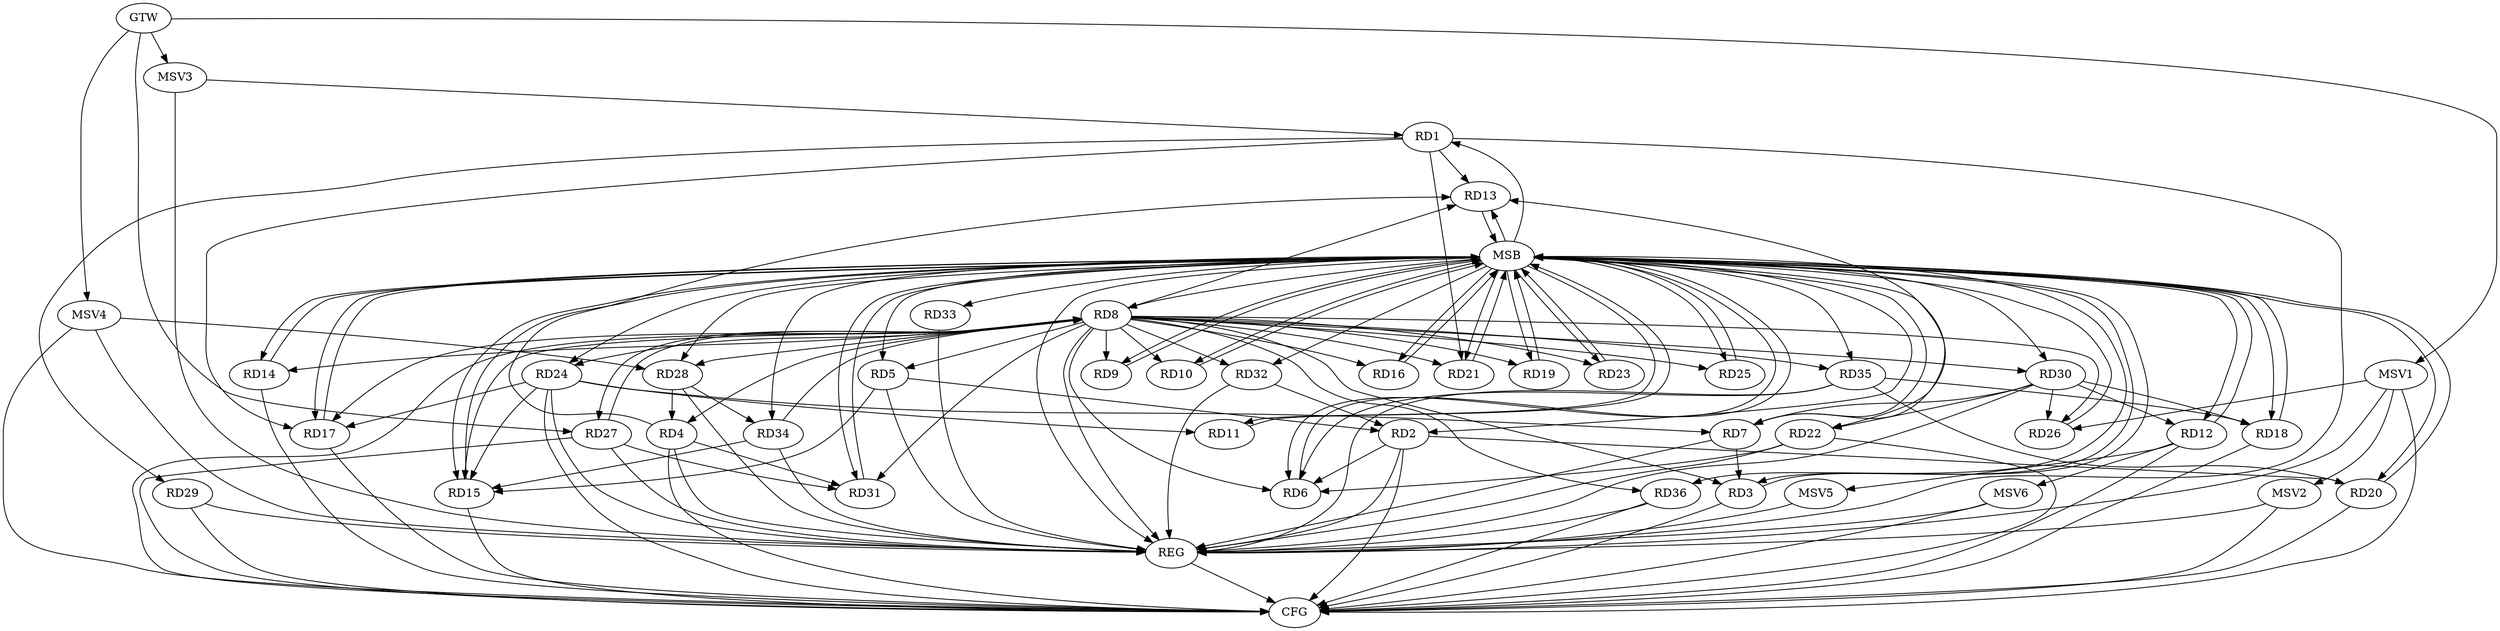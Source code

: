 strict digraph G {
  RD1 [ label="RD1" ];
  RD2 [ label="RD2" ];
  RD3 [ label="RD3" ];
  RD4 [ label="RD4" ];
  RD5 [ label="RD5" ];
  RD6 [ label="RD6" ];
  RD7 [ label="RD7" ];
  RD8 [ label="RD8" ];
  RD9 [ label="RD9" ];
  RD10 [ label="RD10" ];
  RD11 [ label="RD11" ];
  RD12 [ label="RD12" ];
  RD13 [ label="RD13" ];
  RD14 [ label="RD14" ];
  RD15 [ label="RD15" ];
  RD16 [ label="RD16" ];
  RD17 [ label="RD17" ];
  RD18 [ label="RD18" ];
  RD19 [ label="RD19" ];
  RD20 [ label="RD20" ];
  RD21 [ label="RD21" ];
  RD22 [ label="RD22" ];
  RD23 [ label="RD23" ];
  RD24 [ label="RD24" ];
  RD25 [ label="RD25" ];
  RD26 [ label="RD26" ];
  RD27 [ label="RD27" ];
  RD28 [ label="RD28" ];
  RD29 [ label="RD29" ];
  RD30 [ label="RD30" ];
  RD31 [ label="RD31" ];
  RD32 [ label="RD32" ];
  RD33 [ label="RD33" ];
  RD34 [ label="RD34" ];
  RD35 [ label="RD35" ];
  RD36 [ label="RD36" ];
  GTW [ label="GTW" ];
  REG [ label="REG" ];
  MSB [ label="MSB" ];
  CFG [ label="CFG" ];
  MSV1 [ label="MSV1" ];
  MSV2 [ label="MSV2" ];
  MSV3 [ label="MSV3" ];
  MSV4 [ label="MSV4" ];
  MSV5 [ label="MSV5" ];
  MSV6 [ label="MSV6" ];
  RD1 -> RD13;
  RD1 -> RD17;
  RD1 -> RD21;
  RD1 -> RD29;
  RD5 -> RD2;
  RD2 -> RD6;
  RD2 -> RD20;
  RD32 -> RD2;
  RD7 -> RD3;
  RD8 -> RD3;
  RD4 -> RD13;
  RD28 -> RD4;
  RD4 -> RD31;
  RD5 -> RD15;
  RD8 -> RD6;
  RD22 -> RD6;
  RD35 -> RD6;
  RD7 -> RD13;
  RD24 -> RD7;
  RD30 -> RD7;
  RD8 -> RD19;
  RD8 -> RD26;
  RD27 -> RD8;
  RD8 -> RD28;
  RD34 -> RD8;
  RD8 -> RD35;
  RD24 -> RD11;
  RD30 -> RD12;
  RD24 -> RD15;
  RD34 -> RD15;
  RD24 -> RD17;
  RD30 -> RD18;
  RD35 -> RD18;
  RD35 -> RD20;
  RD30 -> RD22;
  RD30 -> RD26;
  RD27 -> RD31;
  RD28 -> RD34;
  GTW -> RD27;
  RD1 -> REG;
  RD2 -> REG;
  RD4 -> REG;
  RD5 -> REG;
  RD7 -> REG;
  RD8 -> REG;
  RD22 -> REG;
  RD24 -> REG;
  RD27 -> REG;
  RD28 -> REG;
  RD29 -> REG;
  RD30 -> REG;
  RD32 -> REG;
  RD33 -> REG;
  RD34 -> REG;
  RD35 -> REG;
  RD36 -> REG;
  RD3 -> MSB;
  MSB -> RD22;
  MSB -> REG;
  RD6 -> MSB;
  MSB -> RD10;
  MSB -> RD11;
  MSB -> RD24;
  MSB -> RD32;
  RD9 -> MSB;
  MSB -> RD8;
  RD10 -> MSB;
  MSB -> RD2;
  MSB -> RD6;
  MSB -> RD13;
  MSB -> RD19;
  RD11 -> MSB;
  MSB -> RD21;
  RD12 -> MSB;
  MSB -> RD17;
  MSB -> RD33;
  RD13 -> MSB;
  MSB -> RD7;
  MSB -> RD31;
  RD14 -> MSB;
  MSB -> RD25;
  MSB -> RD28;
  RD15 -> MSB;
  MSB -> RD18;
  MSB -> RD34;
  RD16 -> MSB;
  MSB -> RD36;
  RD17 -> MSB;
  MSB -> RD1;
  MSB -> RD14;
  RD18 -> MSB;
  MSB -> RD3;
  MSB -> RD12;
  MSB -> RD15;
  MSB -> RD20;
  RD19 -> MSB;
  MSB -> RD5;
  RD20 -> MSB;
  MSB -> RD9;
  RD21 -> MSB;
  MSB -> RD23;
  RD23 -> MSB;
  MSB -> RD30;
  MSB -> RD35;
  RD25 -> MSB;
  MSB -> RD16;
  RD26 -> MSB;
  RD31 -> MSB;
  RD2 -> CFG;
  RD15 -> CFG;
  RD3 -> CFG;
  RD36 -> CFG;
  RD22 -> CFG;
  RD17 -> CFG;
  RD20 -> CFG;
  RD29 -> CFG;
  RD14 -> CFG;
  RD24 -> CFG;
  RD12 -> CFG;
  RD18 -> CFG;
  RD27 -> CFG;
  RD4 -> CFG;
  REG -> CFG;
  RD8 -> CFG;
  RD8 -> RD31;
  RD8 -> RD36;
  RD8 -> RD23;
  RD8 -> RD16;
  RD8 -> RD21;
  RD8 -> RD27;
  RD8 -> RD17;
  RD8 -> RD25;
  RD8 -> RD9;
  RD8 -> RD15;
  RD8 -> RD13;
  RD8 -> RD10;
  RD8 -> RD24;
  RD8 -> RD14;
  RD8 -> RD32;
  RD8 -> RD30;
  RD8 -> RD5;
  RD8 -> RD4;
  MSV1 -> RD26;
  GTW -> MSV1;
  MSV1 -> REG;
  MSV1 -> CFG;
  MSV1 -> MSV2;
  MSV2 -> REG;
  MSV2 -> CFG;
  MSV3 -> RD1;
  GTW -> MSV3;
  MSV3 -> REG;
  MSV4 -> RD28;
  GTW -> MSV4;
  MSV4 -> REG;
  MSV4 -> CFG;
  RD12 -> MSV5;
  MSV5 -> REG;
  RD12 -> MSV6;
  MSV6 -> REG;
  MSV6 -> CFG;
}
